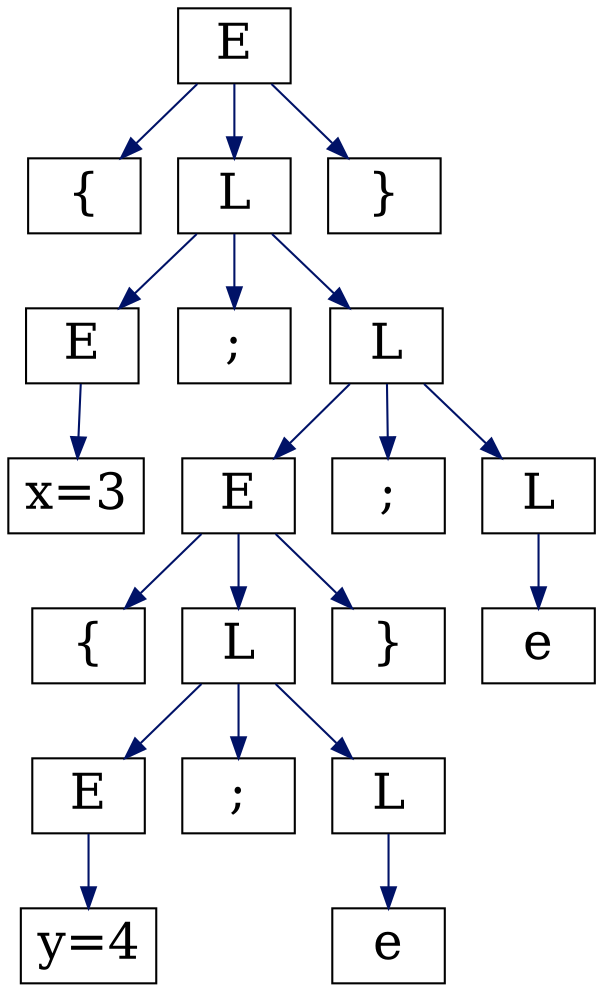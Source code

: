 digraph G {
  ordering=out;
  rankdir=TB;
  15 [label="}", fontsize=24, shape=box, ];
  1 [label="{", fontsize=24, shape=box, ];
  13 [label="L", fontsize=24, shape=box, ];
  18 [label="e", fontsize=24, shape=box, ];
  11 [label="y=4", fontsize=24, shape=box, ];
  0 [label="E", fontsize=24, shape=box, ];
  17 [label="L", fontsize=24, shape=box, ];
  19 [label="}", fontsize=24, shape=box, ];
  7 [label="E", fontsize=24, shape=box, ];
  3 [label="E", fontsize=24, shape=box, ];
  4 [label="x=3", fontsize=24, shape=box, ];
  10 [label="E", fontsize=24, shape=box, ];
  6 [label="L", fontsize=24, shape=box, ];
  14 [label="e", fontsize=24, shape=box, ];
  2 [label="L", fontsize=24, shape=box, ];
  9 [label="L", fontsize=24, shape=box, ];
  12 [label=";", fontsize=24, shape=box, ];
  5 [label=";", fontsize=24, shape=box, ];
  8 [label="{", fontsize=24, shape=box, ];
  16 [label=";", fontsize=24, shape=box, ];
  
  
  13 -> 14 [color="#001267", label="", ];
  0 -> 1 [color="#001267", label="", ];
  0 -> 2 [color="#001267", label="", ];
  0 -> 19 [color="#001267", label="", ];
  17 -> 18 [color="#001267", label="", ];
  7 -> 8 [color="#001267", label="", ];
  7 -> 9 [color="#001267", label="", ];
  7 -> 15 [color="#001267", label="", ];
  3 -> 4 [color="#001267", label="", ];
  10 -> 11 [color="#001267", label="", ];
  6 -> 7 [color="#001267", label="", ];
  6 -> 16 [color="#001267", label="", ];
  6 -> 17 [color="#001267", label="", ];
  2 -> 3 [color="#001267", label="", ];
  2 -> 5 [color="#001267", label="", ];
  2 -> 6 [color="#001267", label="", ];
  9 -> 10 [color="#001267", label="", ];
  9 -> 12 [color="#001267", label="", ];
  9 -> 13 [color="#001267", label="", ];
  
  }
